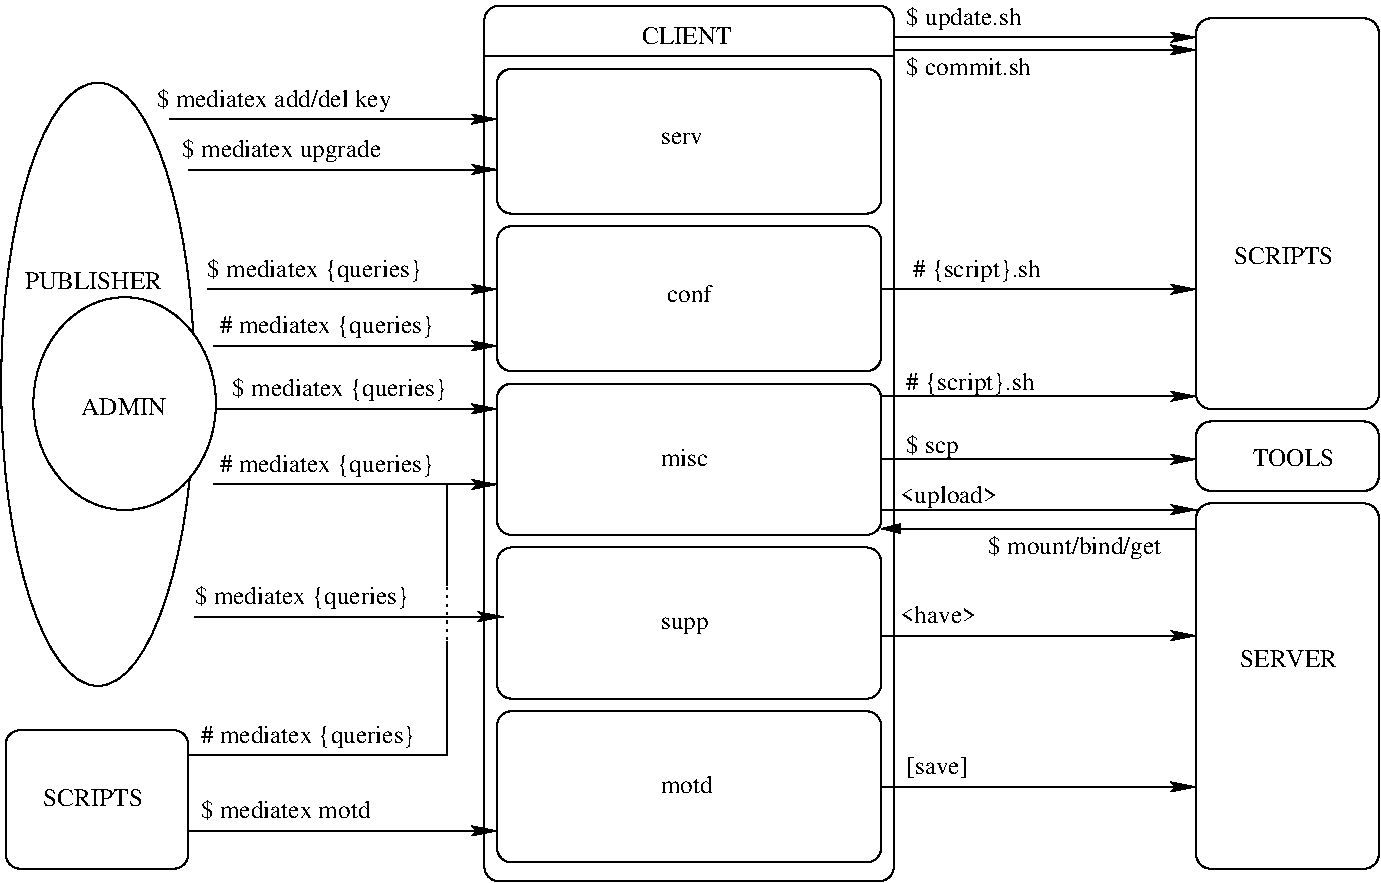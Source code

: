 #FIG 3.2  Produced by xfig version 3.2.5b
Landscape
Center
Metric
A4      
100.00
Single
-2
1200 2
1 2 0 1 0 7 50 -1 -1 0.000 1 0.0000 839 3019 691 2155 148 864 1530 5175
1 2 0 1 0 7 49 -1 20 0.000 1 0.0000 1030 3157 652 760 378 3917 1682 2397
2 4 0 1 0 7 50 -1 -1 0.000 0 0 7 0 0 5
	 6435 1800 6435 765 3690 765 3690 1800 6435 1800
2 4 0 1 0 7 50 -1 -1 0.000 0 0 7 0 0 5
	 6435 2925 6435 1890 3690 1890 3690 2925 6435 2925
2 4 0 1 0 7 50 -1 -1 0.000 0 0 7 0 0 5
	 6435 4095 6435 3015 3690 3015 3690 4095 6435 4095
2 4 0 1 0 7 50 -1 -1 0.000 0 0 7 0 0 5
	 6435 5265 6435 4185 3690 4185 3690 5265 6435 5265
2 4 0 1 0 7 50 -1 -1 0.000 0 0 7 0 0 5
	 6435 6435 6435 5355 3690 5355 3690 6435 6435 6435
2 1 0 1 0 7 50 -1 -1 0.000 0 0 -1 0 1 2
	2 1 1.00 60.00 120.00
	 3690 2340 1620 2340
2 4 0 1 0 7 50 -1 -1 0.000 0 0 7 0 0 5
	 6525 6570 6525 315 3600 315 3600 6570 6525 6570
2 1 0 1 0 7 50 -1 -1 0.000 0 0 -1 0 1 2
	2 1 1.00 60.00 120.00
	 8685 5895 6435 5895
2 1 0 1 0 7 50 -1 -1 0.000 0 0 -1 0 1 2
	2 1 1.00 60.00 120.00
	 8685 2340 6435 2340
2 1 0 1 0 7 50 -1 -1 0.000 0 0 -1 0 0 2
	 3600 675 6525 675
2 1 0 1 0 7 50 -1 -1 0.000 0 0 -1 0 1 2
	2 1 1.00 60.00 120.00
	 8685 4815 6435 4815
2 4 0 1 0 7 50 -1 -1 0.000 0 0 7 0 0 5
	 1485 6480 1485 5490 180 5490 180 6480 1485 6480
2 1 0 1 0 7 50 -1 -1 0.000 0 0 -1 0 1 2
	2 1 1.00 60.00 120.00
	 8685 540 6525 540
2 1 0 1 0 7 50 -1 -1 0.000 0 0 -1 0 1 2
	2 1 1.00 60.00 120.00
	 8685 630 6525 630
2 1 0 1 0 7 50 -1 -1 0.000 0 0 -1 0 1 2
	2 1 1.00 60.00 120.00
	 3690 1125 1350 1125
2 1 0 1 0 7 50 -1 -1 0.000 0 0 -1 0 1 2
	2 1 1.00 60.00 120.00
	 3690 1485 1485 1485
2 1 0 1 0 7 50 -1 -1 0.000 0 0 -1 0 0 2
	 3330 4455 3330 3735
2 1 2 1 0 7 50 -1 -1 3.000 0 0 -1 0 0 2
	 3330 4455 3330 4860
2 1 0 1 0 7 50 -1 -1 0.000 0 0 -1 0 1 2
	2 1 1.00 60.00 120.00
	 3735 4680 1530 4680
2 1 0 1 0 7 50 -1 -1 0.000 0 0 -1 0 0 3
	 1485 5670 3330 5670 3330 4860
2 1 0 1 0 7 50 -1 -1 0.000 0 0 -1 0 1 2
	2 1 1.00 60.00 120.00
	 3690 6210 1485 6210
2 1 0 1 0 7 50 -1 -1 0.000 0 0 -1 0 1 2
	2 1 1.00 60.00 120.00
	 8685 3915 6435 3915
2 1 0 1 0 7 50 -1 -1 0.000 0 0 -1 0 1 2
	2 1 1.00 60.00 120.00
	 8685 3105 6435 3105
2 4 0 1 0 7 50 -1 -1 0.000 0 0 7 0 0 5
	 9990 3195 9990 405 8685 405 8685 3195 9990 3195
2 4 0 1 0 7 50 -1 -1 0.000 0 0 7 0 0 5
	 9990 6480 9990 3870 8685 3870 8685 6480 9990 6480
2 4 0 1 0 7 50 -1 -1 0.000 0 0 7 0 0 5
	 9990 3780 9990 3285 8685 3285 8685 3780 9990 3780
2 1 0 1 0 7 50 -1 -1 0.000 0 0 -1 0 1 2
	2 1 1.00 60.00 120.00
	 8685 3555 6435 3555
2 1 0 1 0 7 50 -1 -1 0.000 0 0 -1 0 1 2
	2 1 1.00 60.00 120.00
	 3690 3195 1485 3195
2 1 0 1 0 7 50 -1 -1 0.000 0 0 -1 0 1 2
	2 1 1.00 60.00 120.00
	 3690 2745 1665 2745
2 1 0 1 0 7 50 -1 -1 0.000 0 0 -1 0 1 2
	2 1 1.00 60.00 120.00
	 3690 3735 1665 3735
2 1 0 1 0 7 50 -1 -1 0.000 0 0 -1 1 0 2
	1 1 1.00 60.00 120.00
	 8685 4050 6435 4050
4 0 0 50 -1 0 12 0.0000 4 135 360 4905 2430 conf\001
4 0 0 50 -1 0 12 0.0000 4 135 420 4860 5940 motd\001
4 0 0 50 -1 0 12 0.0000 4 135 390 4860 4770 supp\001
4 0 0 50 -1 0 12 0.0000 4 135 765 8955 2160 SCRIPTS\001
4 0 0 50 -1 0 12 0.0000 4 135 750 9000 5040 SERVER\001
4 0 0 50 -1 0 12 0.0000 4 135 690 4725 585 CLIENT\001
4 0 0 50 -1 0 12 0.0000 4 135 375 4860 3600 misc\001
4 0 0 50 -1 0 12 0.0000 4 165 480 6615 5805 [save]\001
4 0 0 50 -1 0 12 0.0000 4 135 600 6570 4725 <have>\001
4 0 0 50 -1 0 12 0.0000 4 90 330 4860 1305 serv\001
4 0 0 50 -1 0 12 0.0000 4 195 930 6615 450 $ update.sh\001
4 0 0 50 -1 0 12 0.0000 4 165 990 6615 810 $ commit.sh\001
4 0 0 50 -1 0 12 0.0000 4 195 1710 1620 2250 $ mediatex {queries}\001
4 0 0 50 -1 0 12 0.0000 4 195 1710 1530 4590 $ mediatex {queries}\001
4 0 0 50 -1 0 12 0.0000 4 180 1005 6660 2250 # {script}.sh\001
4 0 0 50 -1 0 12 0.0000 4 195 1605 1440 1395 $ mediatex upgrade\001
4 0 0 50 -1 0 12 0.0000 4 195 1905 1260 1035 $ mediatex add/del key\001
4 0 0 50 -1 0 12 0.0000 4 180 1710 1575 5580 # mediatex {queries}\001
4 0 0 50 -1 0 12 0.0000 4 165 1365 1575 6120 $ mediatex motd\001
4 0 0 50 -1 0 12 0.0000 4 180 780 6570 3870 <upload>\001
4 0 0 50 -1 0 12 0.0000 4 180 1005 6615 3060 # {script}.sh\001
4 0 0 50 -1 0 12 0.0000 4 135 615 9090 3600 TOOLS\001
4 0 0 50 -1 0 12 0.0000 4 195 420 6615 3510 $ scp\001
4 0 0 50 -1 0 12 0.0000 4 195 1710 1800 3105 $ mediatex {queries}\001
4 0 0 50 -1 0 12 0.0000 4 135 1050 315 2340 PUBLISHER\001
4 0 0 50 -1 0 12 0.0000 4 180 1710 1710 2655 # mediatex {queries}\001
4 0 0 50 -1 0 12 0.0000 4 180 1710 1710 3645 # mediatex {queries}\001
4 0 0 50 -1 0 12 0.0000 4 135 765 450 6030 SCRIPTS\001
4 0 0 48 -1 0 12 0.0000 4 135 645 720 3240 ADMIN\001
4 0 0 50 -1 0 12 0.0000 4 195 1425 7200 4230 $ mount/bind/get\001
